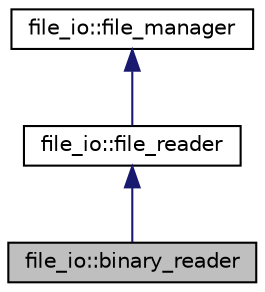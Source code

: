digraph "file_io::binary_reader"
{
 // LATEX_PDF_SIZE
  edge [fontname="Helvetica",fontsize="10",labelfontname="Helvetica",labelfontsize="10"];
  node [fontname="Helvetica",fontsize="10",shape=record];
  Node1 [label="file_io::binary_reader",height=0.2,width=0.4,color="black", fillcolor="grey75", style="filled", fontcolor="black",tooltip="Defines a mechanism for reading binary files."];
  Node2 -> Node1 [dir="back",color="midnightblue",fontsize="10",style="solid",fontname="Helvetica"];
  Node2 [label="file_io::file_reader",height=0.2,width=0.4,color="black", fillcolor="white", style="filled",URL="$structfile__io_1_1file__reader.html",tooltip="Defines a mechanism for reading files."];
  Node3 -> Node2 [dir="back",color="midnightblue",fontsize="10",style="solid",fontname="Helvetica"];
  Node3 [label="file_io::file_manager",height=0.2,width=0.4,color="black", fillcolor="white", style="filled",URL="$structfile__io_1_1file__manager.html",tooltip="Defines a base type for managint file I/O."];
}
